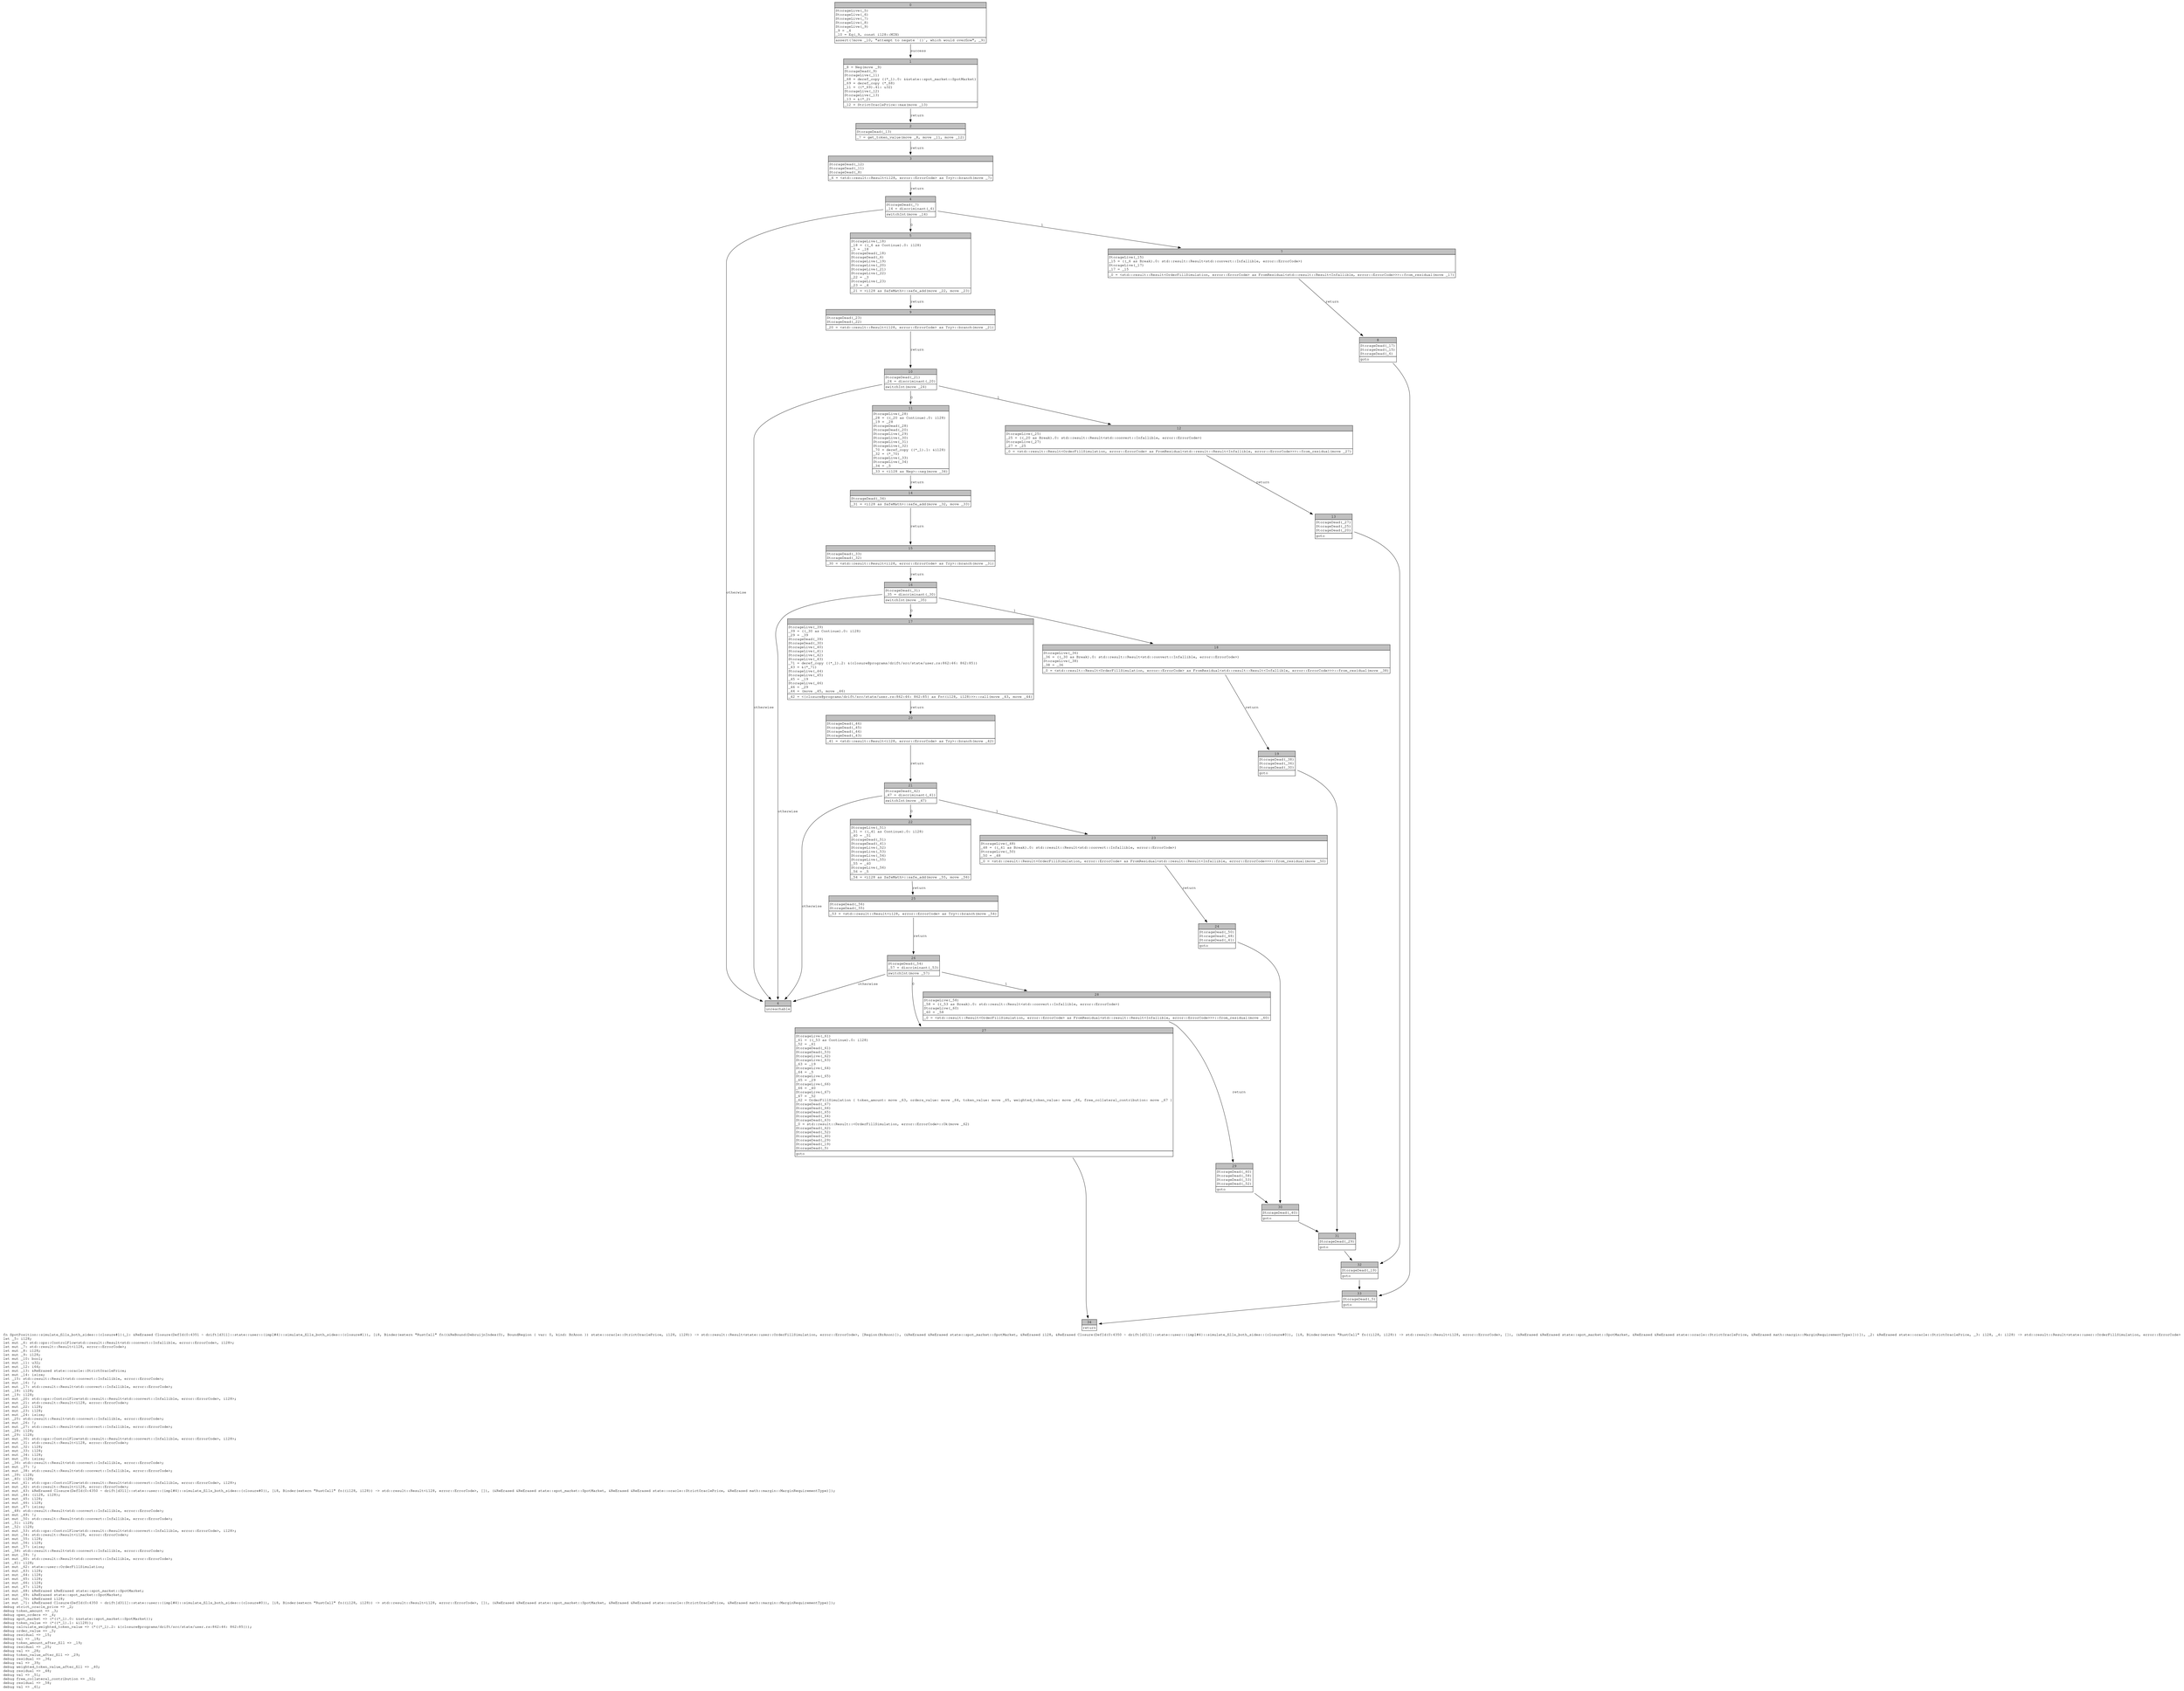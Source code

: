 digraph Mir_0_4351 {
    graph [fontname="Courier, monospace"];
    node [fontname="Courier, monospace"];
    edge [fontname="Courier, monospace"];
    label=<fn SpotPosition::simulate_fills_both_sides::{closure#1}(_1: &amp;ReErased Closure(DefId(0:4351 ~ drift[d311]::state::user::{impl#4}::simulate_fills_both_sides::{closure#1}), [i8, Binder(extern &quot;RustCall&quot; fn((&amp;ReBound(DebruijnIndex(0), BoundRegion { var: 0, kind: BrAnon }) state::oracle::StrictOraclePrice, i128, i128)) -&gt; std::result::Result&lt;state::user::OrderFillSimulation, error::ErrorCode&gt;, [Region(BrAnon)]), (&amp;ReErased &amp;ReErased state::spot_market::SpotMarket, &amp;ReErased i128, &amp;ReErased Closure(DefId(0:4350 ~ drift[d311]::state::user::{impl#4}::simulate_fills_both_sides::{closure#0}), [i8, Binder(extern &quot;RustCall&quot; fn((i128, i128)) -&gt; std::result::Result&lt;i128, error::ErrorCode&gt;, []), (&amp;ReErased &amp;ReErased state::spot_market::SpotMarket, &amp;ReErased &amp;ReErased state::oracle::StrictOraclePrice, &amp;ReErased math::margin::MarginRequirementType)]))]), _2: &amp;ReErased state::oracle::StrictOraclePrice, _3: i128, _4: i128) -&gt; std::result::Result&lt;state::user::OrderFillSimulation, error::ErrorCode&gt;<br align="left"/>let _5: i128;<br align="left"/>let mut _6: std::ops::ControlFlow&lt;std::result::Result&lt;std::convert::Infallible, error::ErrorCode&gt;, i128&gt;;<br align="left"/>let mut _7: std::result::Result&lt;i128, error::ErrorCode&gt;;<br align="left"/>let mut _8: i128;<br align="left"/>let mut _9: i128;<br align="left"/>let mut _10: bool;<br align="left"/>let mut _11: u32;<br align="left"/>let mut _12: i64;<br align="left"/>let mut _13: &amp;ReErased state::oracle::StrictOraclePrice;<br align="left"/>let mut _14: isize;<br align="left"/>let _15: std::result::Result&lt;std::convert::Infallible, error::ErrorCode&gt;;<br align="left"/>let mut _16: !;<br align="left"/>let mut _17: std::result::Result&lt;std::convert::Infallible, error::ErrorCode&gt;;<br align="left"/>let _18: i128;<br align="left"/>let _19: i128;<br align="left"/>let mut _20: std::ops::ControlFlow&lt;std::result::Result&lt;std::convert::Infallible, error::ErrorCode&gt;, i128&gt;;<br align="left"/>let mut _21: std::result::Result&lt;i128, error::ErrorCode&gt;;<br align="left"/>let mut _22: i128;<br align="left"/>let mut _23: i128;<br align="left"/>let mut _24: isize;<br align="left"/>let _25: std::result::Result&lt;std::convert::Infallible, error::ErrorCode&gt;;<br align="left"/>let mut _26: !;<br align="left"/>let mut _27: std::result::Result&lt;std::convert::Infallible, error::ErrorCode&gt;;<br align="left"/>let _28: i128;<br align="left"/>let _29: i128;<br align="left"/>let mut _30: std::ops::ControlFlow&lt;std::result::Result&lt;std::convert::Infallible, error::ErrorCode&gt;, i128&gt;;<br align="left"/>let mut _31: std::result::Result&lt;i128, error::ErrorCode&gt;;<br align="left"/>let mut _32: i128;<br align="left"/>let mut _33: i128;<br align="left"/>let mut _34: i128;<br align="left"/>let mut _35: isize;<br align="left"/>let _36: std::result::Result&lt;std::convert::Infallible, error::ErrorCode&gt;;<br align="left"/>let mut _37: !;<br align="left"/>let mut _38: std::result::Result&lt;std::convert::Infallible, error::ErrorCode&gt;;<br align="left"/>let _39: i128;<br align="left"/>let _40: i128;<br align="left"/>let mut _41: std::ops::ControlFlow&lt;std::result::Result&lt;std::convert::Infallible, error::ErrorCode&gt;, i128&gt;;<br align="left"/>let mut _42: std::result::Result&lt;i128, error::ErrorCode&gt;;<br align="left"/>let mut _43: &amp;ReErased Closure(DefId(0:4350 ~ drift[d311]::state::user::{impl#4}::simulate_fills_both_sides::{closure#0}), [i8, Binder(extern &quot;RustCall&quot; fn((i128, i128)) -&gt; std::result::Result&lt;i128, error::ErrorCode&gt;, []), (&amp;ReErased &amp;ReErased state::spot_market::SpotMarket, &amp;ReErased &amp;ReErased state::oracle::StrictOraclePrice, &amp;ReErased math::margin::MarginRequirementType)]);<br align="left"/>let mut _44: (i128, i128);<br align="left"/>let mut _45: i128;<br align="left"/>let mut _46: i128;<br align="left"/>let mut _47: isize;<br align="left"/>let _48: std::result::Result&lt;std::convert::Infallible, error::ErrorCode&gt;;<br align="left"/>let mut _49: !;<br align="left"/>let mut _50: std::result::Result&lt;std::convert::Infallible, error::ErrorCode&gt;;<br align="left"/>let _51: i128;<br align="left"/>let _52: i128;<br align="left"/>let mut _53: std::ops::ControlFlow&lt;std::result::Result&lt;std::convert::Infallible, error::ErrorCode&gt;, i128&gt;;<br align="left"/>let mut _54: std::result::Result&lt;i128, error::ErrorCode&gt;;<br align="left"/>let mut _55: i128;<br align="left"/>let mut _56: i128;<br align="left"/>let mut _57: isize;<br align="left"/>let _58: std::result::Result&lt;std::convert::Infallible, error::ErrorCode&gt;;<br align="left"/>let mut _59: !;<br align="left"/>let mut _60: std::result::Result&lt;std::convert::Infallible, error::ErrorCode&gt;;<br align="left"/>let _61: i128;<br align="left"/>let mut _62: state::user::OrderFillSimulation;<br align="left"/>let mut _63: i128;<br align="left"/>let mut _64: i128;<br align="left"/>let mut _65: i128;<br align="left"/>let mut _66: i128;<br align="left"/>let mut _67: i128;<br align="left"/>let mut _68: &amp;ReErased &amp;ReErased state::spot_market::SpotMarket;<br align="left"/>let mut _69: &amp;ReErased state::spot_market::SpotMarket;<br align="left"/>let mut _70: &amp;ReErased i128;<br align="left"/>let mut _71: &amp;ReErased Closure(DefId(0:4350 ~ drift[d311]::state::user::{impl#4}::simulate_fills_both_sides::{closure#0}), [i8, Binder(extern &quot;RustCall&quot; fn((i128, i128)) -&gt; std::result::Result&lt;i128, error::ErrorCode&gt;, []), (&amp;ReErased &amp;ReErased state::spot_market::SpotMarket, &amp;ReErased &amp;ReErased state::oracle::StrictOraclePrice, &amp;ReErased math::margin::MarginRequirementType)]);<br align="left"/>debug strict_oracle_price =&gt; _2;<br align="left"/>debug token_amount =&gt; _3;<br align="left"/>debug open_orders =&gt; _4;<br align="left"/>debug spot_market =&gt; (*((*_1).0: &amp;&amp;state::spot_market::SpotMarket));<br align="left"/>debug token_value =&gt; (*((*_1).1: &amp;i128));<br align="left"/>debug calculate_weighted_token_value =&gt; (*((*_1).2: &amp;{closure@programs/drift/src/state/user.rs:862:46: 862:85}));<br align="left"/>debug order_value =&gt; _5;<br align="left"/>debug residual =&gt; _15;<br align="left"/>debug val =&gt; _18;<br align="left"/>debug token_amount_after_fill =&gt; _19;<br align="left"/>debug residual =&gt; _25;<br align="left"/>debug val =&gt; _28;<br align="left"/>debug token_value_after_fill =&gt; _29;<br align="left"/>debug residual =&gt; _36;<br align="left"/>debug val =&gt; _39;<br align="left"/>debug weighted_token_value_after_fill =&gt; _40;<br align="left"/>debug residual =&gt; _48;<br align="left"/>debug val =&gt; _51;<br align="left"/>debug free_collateral_contribution =&gt; _52;<br align="left"/>debug residual =&gt; _58;<br align="left"/>debug val =&gt; _61;<br align="left"/>>;
    bb0__0_4351 [shape="none", label=<<table border="0" cellborder="1" cellspacing="0"><tr><td bgcolor="gray" align="center" colspan="1">0</td></tr><tr><td align="left" balign="left">StorageLive(_5)<br/>StorageLive(_6)<br/>StorageLive(_7)<br/>StorageLive(_8)<br/>StorageLive(_9)<br/>_9 = _4<br/>_10 = Eq(_9, const i128::MIN)<br/></td></tr><tr><td align="left">assert(!move _10, &quot;attempt to negate `{}`, which would overflow&quot;, _9)</td></tr></table>>];
    bb1__0_4351 [shape="none", label=<<table border="0" cellborder="1" cellspacing="0"><tr><td bgcolor="gray" align="center" colspan="1">1</td></tr><tr><td align="left" balign="left">_8 = Neg(move _9)<br/>StorageDead(_9)<br/>StorageLive(_11)<br/>_68 = deref_copy ((*_1).0: &amp;&amp;state::spot_market::SpotMarket)<br/>_69 = deref_copy (*_68)<br/>_11 = ((*_69).41: u32)<br/>StorageLive(_12)<br/>StorageLive(_13)<br/>_13 = &amp;(*_2)<br/></td></tr><tr><td align="left">_12 = StrictOraclePrice::max(move _13)</td></tr></table>>];
    bb2__0_4351 [shape="none", label=<<table border="0" cellborder="1" cellspacing="0"><tr><td bgcolor="gray" align="center" colspan="1">2</td></tr><tr><td align="left" balign="left">StorageDead(_13)<br/></td></tr><tr><td align="left">_7 = get_token_value(move _8, move _11, move _12)</td></tr></table>>];
    bb3__0_4351 [shape="none", label=<<table border="0" cellborder="1" cellspacing="0"><tr><td bgcolor="gray" align="center" colspan="1">3</td></tr><tr><td align="left" balign="left">StorageDead(_12)<br/>StorageDead(_11)<br/>StorageDead(_8)<br/></td></tr><tr><td align="left">_6 = &lt;std::result::Result&lt;i128, error::ErrorCode&gt; as Try&gt;::branch(move _7)</td></tr></table>>];
    bb4__0_4351 [shape="none", label=<<table border="0" cellborder="1" cellspacing="0"><tr><td bgcolor="gray" align="center" colspan="1">4</td></tr><tr><td align="left" balign="left">StorageDead(_7)<br/>_14 = discriminant(_6)<br/></td></tr><tr><td align="left">switchInt(move _14)</td></tr></table>>];
    bb5__0_4351 [shape="none", label=<<table border="0" cellborder="1" cellspacing="0"><tr><td bgcolor="gray" align="center" colspan="1">5</td></tr><tr><td align="left" balign="left">StorageLive(_18)<br/>_18 = ((_6 as Continue).0: i128)<br/>_5 = _18<br/>StorageDead(_18)<br/>StorageDead(_6)<br/>StorageLive(_19)<br/>StorageLive(_20)<br/>StorageLive(_21)<br/>StorageLive(_22)<br/>_22 = _3<br/>StorageLive(_23)<br/>_23 = _4<br/></td></tr><tr><td align="left">_21 = &lt;i128 as SafeMath&gt;::safe_add(move _22, move _23)</td></tr></table>>];
    bb6__0_4351 [shape="none", label=<<table border="0" cellborder="1" cellspacing="0"><tr><td bgcolor="gray" align="center" colspan="1">6</td></tr><tr><td align="left">unreachable</td></tr></table>>];
    bb7__0_4351 [shape="none", label=<<table border="0" cellborder="1" cellspacing="0"><tr><td bgcolor="gray" align="center" colspan="1">7</td></tr><tr><td align="left" balign="left">StorageLive(_15)<br/>_15 = ((_6 as Break).0: std::result::Result&lt;std::convert::Infallible, error::ErrorCode&gt;)<br/>StorageLive(_17)<br/>_17 = _15<br/></td></tr><tr><td align="left">_0 = &lt;std::result::Result&lt;OrderFillSimulation, error::ErrorCode&gt; as FromResidual&lt;std::result::Result&lt;Infallible, error::ErrorCode&gt;&gt;&gt;::from_residual(move _17)</td></tr></table>>];
    bb8__0_4351 [shape="none", label=<<table border="0" cellborder="1" cellspacing="0"><tr><td bgcolor="gray" align="center" colspan="1">8</td></tr><tr><td align="left" balign="left">StorageDead(_17)<br/>StorageDead(_15)<br/>StorageDead(_6)<br/></td></tr><tr><td align="left">goto</td></tr></table>>];
    bb9__0_4351 [shape="none", label=<<table border="0" cellborder="1" cellspacing="0"><tr><td bgcolor="gray" align="center" colspan="1">9</td></tr><tr><td align="left" balign="left">StorageDead(_23)<br/>StorageDead(_22)<br/></td></tr><tr><td align="left">_20 = &lt;std::result::Result&lt;i128, error::ErrorCode&gt; as Try&gt;::branch(move _21)</td></tr></table>>];
    bb10__0_4351 [shape="none", label=<<table border="0" cellborder="1" cellspacing="0"><tr><td bgcolor="gray" align="center" colspan="1">10</td></tr><tr><td align="left" balign="left">StorageDead(_21)<br/>_24 = discriminant(_20)<br/></td></tr><tr><td align="left">switchInt(move _24)</td></tr></table>>];
    bb11__0_4351 [shape="none", label=<<table border="0" cellborder="1" cellspacing="0"><tr><td bgcolor="gray" align="center" colspan="1">11</td></tr><tr><td align="left" balign="left">StorageLive(_28)<br/>_28 = ((_20 as Continue).0: i128)<br/>_19 = _28<br/>StorageDead(_28)<br/>StorageDead(_20)<br/>StorageLive(_29)<br/>StorageLive(_30)<br/>StorageLive(_31)<br/>StorageLive(_32)<br/>_70 = deref_copy ((*_1).1: &amp;i128)<br/>_32 = (*_70)<br/>StorageLive(_33)<br/>StorageLive(_34)<br/>_34 = _5<br/></td></tr><tr><td align="left">_33 = &lt;i128 as Neg&gt;::neg(move _34)</td></tr></table>>];
    bb12__0_4351 [shape="none", label=<<table border="0" cellborder="1" cellspacing="0"><tr><td bgcolor="gray" align="center" colspan="1">12</td></tr><tr><td align="left" balign="left">StorageLive(_25)<br/>_25 = ((_20 as Break).0: std::result::Result&lt;std::convert::Infallible, error::ErrorCode&gt;)<br/>StorageLive(_27)<br/>_27 = _25<br/></td></tr><tr><td align="left">_0 = &lt;std::result::Result&lt;OrderFillSimulation, error::ErrorCode&gt; as FromResidual&lt;std::result::Result&lt;Infallible, error::ErrorCode&gt;&gt;&gt;::from_residual(move _27)</td></tr></table>>];
    bb13__0_4351 [shape="none", label=<<table border="0" cellborder="1" cellspacing="0"><tr><td bgcolor="gray" align="center" colspan="1">13</td></tr><tr><td align="left" balign="left">StorageDead(_27)<br/>StorageDead(_25)<br/>StorageDead(_20)<br/></td></tr><tr><td align="left">goto</td></tr></table>>];
    bb14__0_4351 [shape="none", label=<<table border="0" cellborder="1" cellspacing="0"><tr><td bgcolor="gray" align="center" colspan="1">14</td></tr><tr><td align="left" balign="left">StorageDead(_34)<br/></td></tr><tr><td align="left">_31 = &lt;i128 as SafeMath&gt;::safe_add(move _32, move _33)</td></tr></table>>];
    bb15__0_4351 [shape="none", label=<<table border="0" cellborder="1" cellspacing="0"><tr><td bgcolor="gray" align="center" colspan="1">15</td></tr><tr><td align="left" balign="left">StorageDead(_33)<br/>StorageDead(_32)<br/></td></tr><tr><td align="left">_30 = &lt;std::result::Result&lt;i128, error::ErrorCode&gt; as Try&gt;::branch(move _31)</td></tr></table>>];
    bb16__0_4351 [shape="none", label=<<table border="0" cellborder="1" cellspacing="0"><tr><td bgcolor="gray" align="center" colspan="1">16</td></tr><tr><td align="left" balign="left">StorageDead(_31)<br/>_35 = discriminant(_30)<br/></td></tr><tr><td align="left">switchInt(move _35)</td></tr></table>>];
    bb17__0_4351 [shape="none", label=<<table border="0" cellborder="1" cellspacing="0"><tr><td bgcolor="gray" align="center" colspan="1">17</td></tr><tr><td align="left" balign="left">StorageLive(_39)<br/>_39 = ((_30 as Continue).0: i128)<br/>_29 = _39<br/>StorageDead(_39)<br/>StorageDead(_30)<br/>StorageLive(_40)<br/>StorageLive(_41)<br/>StorageLive(_42)<br/>StorageLive(_43)<br/>_71 = deref_copy ((*_1).2: &amp;{closure@programs/drift/src/state/user.rs:862:46: 862:85})<br/>_43 = &amp;(*_71)<br/>StorageLive(_44)<br/>StorageLive(_45)<br/>_45 = _19<br/>StorageLive(_46)<br/>_46 = _29<br/>_44 = (move _45, move _46)<br/></td></tr><tr><td align="left">_42 = &lt;{closure@programs/drift/src/state/user.rs:862:46: 862:85} as Fn&lt;(i128, i128)&gt;&gt;::call(move _43, move _44)</td></tr></table>>];
    bb18__0_4351 [shape="none", label=<<table border="0" cellborder="1" cellspacing="0"><tr><td bgcolor="gray" align="center" colspan="1">18</td></tr><tr><td align="left" balign="left">StorageLive(_36)<br/>_36 = ((_30 as Break).0: std::result::Result&lt;std::convert::Infallible, error::ErrorCode&gt;)<br/>StorageLive(_38)<br/>_38 = _36<br/></td></tr><tr><td align="left">_0 = &lt;std::result::Result&lt;OrderFillSimulation, error::ErrorCode&gt; as FromResidual&lt;std::result::Result&lt;Infallible, error::ErrorCode&gt;&gt;&gt;::from_residual(move _38)</td></tr></table>>];
    bb19__0_4351 [shape="none", label=<<table border="0" cellborder="1" cellspacing="0"><tr><td bgcolor="gray" align="center" colspan="1">19</td></tr><tr><td align="left" balign="left">StorageDead(_38)<br/>StorageDead(_36)<br/>StorageDead(_30)<br/></td></tr><tr><td align="left">goto</td></tr></table>>];
    bb20__0_4351 [shape="none", label=<<table border="0" cellborder="1" cellspacing="0"><tr><td bgcolor="gray" align="center" colspan="1">20</td></tr><tr><td align="left" balign="left">StorageDead(_46)<br/>StorageDead(_45)<br/>StorageDead(_44)<br/>StorageDead(_43)<br/></td></tr><tr><td align="left">_41 = &lt;std::result::Result&lt;i128, error::ErrorCode&gt; as Try&gt;::branch(move _42)</td></tr></table>>];
    bb21__0_4351 [shape="none", label=<<table border="0" cellborder="1" cellspacing="0"><tr><td bgcolor="gray" align="center" colspan="1">21</td></tr><tr><td align="left" balign="left">StorageDead(_42)<br/>_47 = discriminant(_41)<br/></td></tr><tr><td align="left">switchInt(move _47)</td></tr></table>>];
    bb22__0_4351 [shape="none", label=<<table border="0" cellborder="1" cellspacing="0"><tr><td bgcolor="gray" align="center" colspan="1">22</td></tr><tr><td align="left" balign="left">StorageLive(_51)<br/>_51 = ((_41 as Continue).0: i128)<br/>_40 = _51<br/>StorageDead(_51)<br/>StorageDead(_41)<br/>StorageLive(_52)<br/>StorageLive(_53)<br/>StorageLive(_54)<br/>StorageLive(_55)<br/>_55 = _40<br/>StorageLive(_56)<br/>_56 = _5<br/></td></tr><tr><td align="left">_54 = &lt;i128 as SafeMath&gt;::safe_add(move _55, move _56)</td></tr></table>>];
    bb23__0_4351 [shape="none", label=<<table border="0" cellborder="1" cellspacing="0"><tr><td bgcolor="gray" align="center" colspan="1">23</td></tr><tr><td align="left" balign="left">StorageLive(_48)<br/>_48 = ((_41 as Break).0: std::result::Result&lt;std::convert::Infallible, error::ErrorCode&gt;)<br/>StorageLive(_50)<br/>_50 = _48<br/></td></tr><tr><td align="left">_0 = &lt;std::result::Result&lt;OrderFillSimulation, error::ErrorCode&gt; as FromResidual&lt;std::result::Result&lt;Infallible, error::ErrorCode&gt;&gt;&gt;::from_residual(move _50)</td></tr></table>>];
    bb24__0_4351 [shape="none", label=<<table border="0" cellborder="1" cellspacing="0"><tr><td bgcolor="gray" align="center" colspan="1">24</td></tr><tr><td align="left" balign="left">StorageDead(_50)<br/>StorageDead(_48)<br/>StorageDead(_41)<br/></td></tr><tr><td align="left">goto</td></tr></table>>];
    bb25__0_4351 [shape="none", label=<<table border="0" cellborder="1" cellspacing="0"><tr><td bgcolor="gray" align="center" colspan="1">25</td></tr><tr><td align="left" balign="left">StorageDead(_56)<br/>StorageDead(_55)<br/></td></tr><tr><td align="left">_53 = &lt;std::result::Result&lt;i128, error::ErrorCode&gt; as Try&gt;::branch(move _54)</td></tr></table>>];
    bb26__0_4351 [shape="none", label=<<table border="0" cellborder="1" cellspacing="0"><tr><td bgcolor="gray" align="center" colspan="1">26</td></tr><tr><td align="left" balign="left">StorageDead(_54)<br/>_57 = discriminant(_53)<br/></td></tr><tr><td align="left">switchInt(move _57)</td></tr></table>>];
    bb27__0_4351 [shape="none", label=<<table border="0" cellborder="1" cellspacing="0"><tr><td bgcolor="gray" align="center" colspan="1">27</td></tr><tr><td align="left" balign="left">StorageLive(_61)<br/>_61 = ((_53 as Continue).0: i128)<br/>_52 = _61<br/>StorageDead(_61)<br/>StorageDead(_53)<br/>StorageLive(_62)<br/>StorageLive(_63)<br/>_63 = _19<br/>StorageLive(_64)<br/>_64 = _5<br/>StorageLive(_65)<br/>_65 = _29<br/>StorageLive(_66)<br/>_66 = _40<br/>StorageLive(_67)<br/>_67 = _52<br/>_62 = OrderFillSimulation { token_amount: move _63, orders_value: move _64, token_value: move _65, weighted_token_value: move _66, free_collateral_contribution: move _67 }<br/>StorageDead(_67)<br/>StorageDead(_66)<br/>StorageDead(_65)<br/>StorageDead(_64)<br/>StorageDead(_63)<br/>_0 = std::result::Result::&lt;OrderFillSimulation, error::ErrorCode&gt;::Ok(move _62)<br/>StorageDead(_62)<br/>StorageDead(_52)<br/>StorageDead(_40)<br/>StorageDead(_29)<br/>StorageDead(_19)<br/>StorageDead(_5)<br/></td></tr><tr><td align="left">goto</td></tr></table>>];
    bb28__0_4351 [shape="none", label=<<table border="0" cellborder="1" cellspacing="0"><tr><td bgcolor="gray" align="center" colspan="1">28</td></tr><tr><td align="left" balign="left">StorageLive(_58)<br/>_58 = ((_53 as Break).0: std::result::Result&lt;std::convert::Infallible, error::ErrorCode&gt;)<br/>StorageLive(_60)<br/>_60 = _58<br/></td></tr><tr><td align="left">_0 = &lt;std::result::Result&lt;OrderFillSimulation, error::ErrorCode&gt; as FromResidual&lt;std::result::Result&lt;Infallible, error::ErrorCode&gt;&gt;&gt;::from_residual(move _60)</td></tr></table>>];
    bb29__0_4351 [shape="none", label=<<table border="0" cellborder="1" cellspacing="0"><tr><td bgcolor="gray" align="center" colspan="1">29</td></tr><tr><td align="left" balign="left">StorageDead(_60)<br/>StorageDead(_58)<br/>StorageDead(_53)<br/>StorageDead(_52)<br/></td></tr><tr><td align="left">goto</td></tr></table>>];
    bb30__0_4351 [shape="none", label=<<table border="0" cellborder="1" cellspacing="0"><tr><td bgcolor="gray" align="center" colspan="1">30</td></tr><tr><td align="left" balign="left">StorageDead(_40)<br/></td></tr><tr><td align="left">goto</td></tr></table>>];
    bb31__0_4351 [shape="none", label=<<table border="0" cellborder="1" cellspacing="0"><tr><td bgcolor="gray" align="center" colspan="1">31</td></tr><tr><td align="left" balign="left">StorageDead(_29)<br/></td></tr><tr><td align="left">goto</td></tr></table>>];
    bb32__0_4351 [shape="none", label=<<table border="0" cellborder="1" cellspacing="0"><tr><td bgcolor="gray" align="center" colspan="1">32</td></tr><tr><td align="left" balign="left">StorageDead(_19)<br/></td></tr><tr><td align="left">goto</td></tr></table>>];
    bb33__0_4351 [shape="none", label=<<table border="0" cellborder="1" cellspacing="0"><tr><td bgcolor="gray" align="center" colspan="1">33</td></tr><tr><td align="left" balign="left">StorageDead(_5)<br/></td></tr><tr><td align="left">goto</td></tr></table>>];
    bb34__0_4351 [shape="none", label=<<table border="0" cellborder="1" cellspacing="0"><tr><td bgcolor="gray" align="center" colspan="1">34</td></tr><tr><td align="left">return</td></tr></table>>];
    bb0__0_4351 -> bb1__0_4351 [label="success"];
    bb1__0_4351 -> bb2__0_4351 [label="return"];
    bb2__0_4351 -> bb3__0_4351 [label="return"];
    bb3__0_4351 -> bb4__0_4351 [label="return"];
    bb4__0_4351 -> bb5__0_4351 [label="0"];
    bb4__0_4351 -> bb7__0_4351 [label="1"];
    bb4__0_4351 -> bb6__0_4351 [label="otherwise"];
    bb5__0_4351 -> bb9__0_4351 [label="return"];
    bb7__0_4351 -> bb8__0_4351 [label="return"];
    bb8__0_4351 -> bb33__0_4351 [label=""];
    bb9__0_4351 -> bb10__0_4351 [label="return"];
    bb10__0_4351 -> bb11__0_4351 [label="0"];
    bb10__0_4351 -> bb12__0_4351 [label="1"];
    bb10__0_4351 -> bb6__0_4351 [label="otherwise"];
    bb11__0_4351 -> bb14__0_4351 [label="return"];
    bb12__0_4351 -> bb13__0_4351 [label="return"];
    bb13__0_4351 -> bb32__0_4351 [label=""];
    bb14__0_4351 -> bb15__0_4351 [label="return"];
    bb15__0_4351 -> bb16__0_4351 [label="return"];
    bb16__0_4351 -> bb17__0_4351 [label="0"];
    bb16__0_4351 -> bb18__0_4351 [label="1"];
    bb16__0_4351 -> bb6__0_4351 [label="otherwise"];
    bb17__0_4351 -> bb20__0_4351 [label="return"];
    bb18__0_4351 -> bb19__0_4351 [label="return"];
    bb19__0_4351 -> bb31__0_4351 [label=""];
    bb20__0_4351 -> bb21__0_4351 [label="return"];
    bb21__0_4351 -> bb22__0_4351 [label="0"];
    bb21__0_4351 -> bb23__0_4351 [label="1"];
    bb21__0_4351 -> bb6__0_4351 [label="otherwise"];
    bb22__0_4351 -> bb25__0_4351 [label="return"];
    bb23__0_4351 -> bb24__0_4351 [label="return"];
    bb24__0_4351 -> bb30__0_4351 [label=""];
    bb25__0_4351 -> bb26__0_4351 [label="return"];
    bb26__0_4351 -> bb27__0_4351 [label="0"];
    bb26__0_4351 -> bb28__0_4351 [label="1"];
    bb26__0_4351 -> bb6__0_4351 [label="otherwise"];
    bb27__0_4351 -> bb34__0_4351 [label=""];
    bb28__0_4351 -> bb29__0_4351 [label="return"];
    bb29__0_4351 -> bb30__0_4351 [label=""];
    bb30__0_4351 -> bb31__0_4351 [label=""];
    bb31__0_4351 -> bb32__0_4351 [label=""];
    bb32__0_4351 -> bb33__0_4351 [label=""];
    bb33__0_4351 -> bb34__0_4351 [label=""];
}
